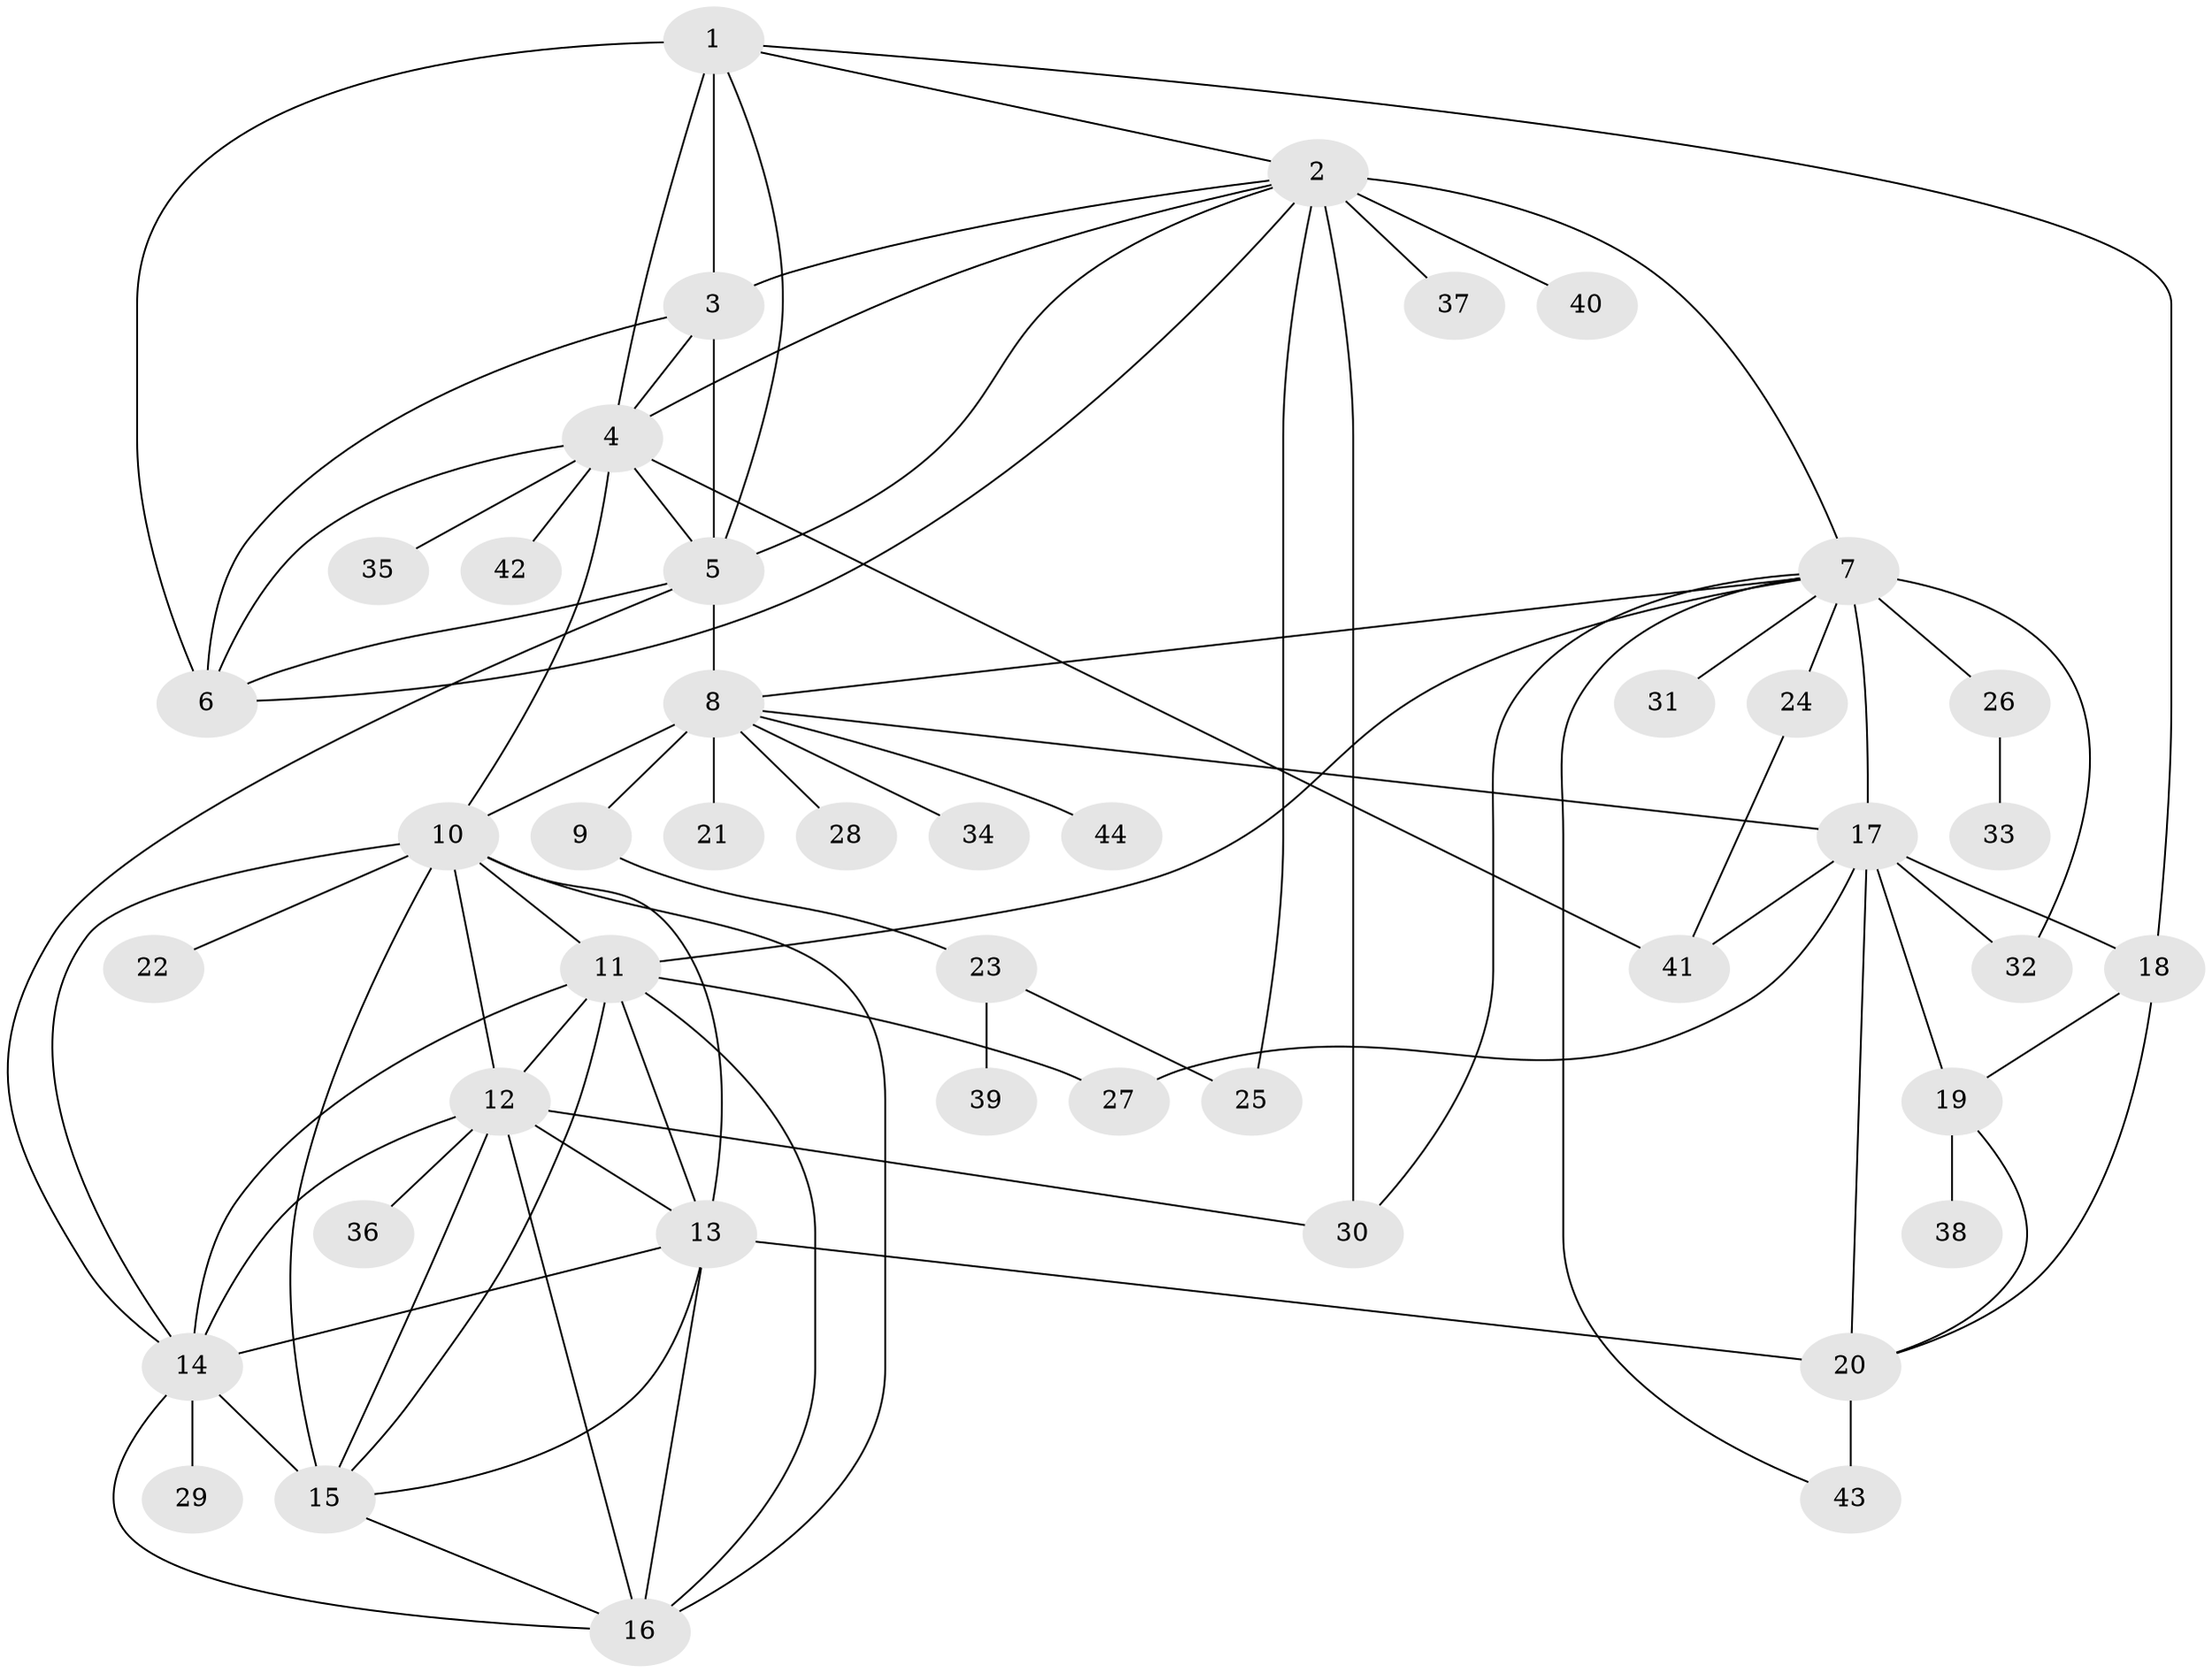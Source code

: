 // original degree distribution, {9: 0.0410958904109589, 15: 0.00684931506849315, 8: 0.03424657534246575, 7: 0.0410958904109589, 11: 0.0136986301369863, 6: 0.02054794520547945, 13: 0.0136986301369863, 10: 0.04794520547945205, 12: 0.02054794520547945, 1: 0.5684931506849316, 3: 0.0136986301369863, 4: 0.02054794520547945, 2: 0.15753424657534246}
// Generated by graph-tools (version 1.1) at 2025/52/03/04/25 22:52:27]
// undirected, 44 vertices, 86 edges
graph export_dot {
  node [color=gray90,style=filled];
  1;
  2;
  3;
  4;
  5;
  6;
  7;
  8;
  9;
  10;
  11;
  12;
  13;
  14;
  15;
  16;
  17;
  18;
  19;
  20;
  21;
  22;
  23;
  24;
  25;
  26;
  27;
  28;
  29;
  30;
  31;
  32;
  33;
  34;
  35;
  36;
  37;
  38;
  39;
  40;
  41;
  42;
  43;
  44;
  1 -- 2 [weight=1.0];
  1 -- 3 [weight=1.0];
  1 -- 4 [weight=2.0];
  1 -- 5 [weight=1.0];
  1 -- 6 [weight=1.0];
  1 -- 18 [weight=1.0];
  2 -- 3 [weight=1.0];
  2 -- 4 [weight=2.0];
  2 -- 5 [weight=1.0];
  2 -- 6 [weight=1.0];
  2 -- 7 [weight=1.0];
  2 -- 25 [weight=1.0];
  2 -- 30 [weight=4.0];
  2 -- 37 [weight=1.0];
  2 -- 40 [weight=1.0];
  3 -- 4 [weight=2.0];
  3 -- 5 [weight=1.0];
  3 -- 6 [weight=1.0];
  4 -- 5 [weight=2.0];
  4 -- 6 [weight=2.0];
  4 -- 10 [weight=1.0];
  4 -- 35 [weight=1.0];
  4 -- 41 [weight=1.0];
  4 -- 42 [weight=1.0];
  5 -- 6 [weight=1.0];
  5 -- 8 [weight=1.0];
  5 -- 14 [weight=1.0];
  7 -- 8 [weight=1.0];
  7 -- 11 [weight=1.0];
  7 -- 17 [weight=1.0];
  7 -- 24 [weight=1.0];
  7 -- 26 [weight=2.0];
  7 -- 30 [weight=1.0];
  7 -- 31 [weight=1.0];
  7 -- 32 [weight=4.0];
  7 -- 43 [weight=1.0];
  8 -- 9 [weight=6.0];
  8 -- 10 [weight=1.0];
  8 -- 17 [weight=1.0];
  8 -- 21 [weight=4.0];
  8 -- 28 [weight=3.0];
  8 -- 34 [weight=1.0];
  8 -- 44 [weight=1.0];
  9 -- 23 [weight=1.0];
  10 -- 11 [weight=1.0];
  10 -- 12 [weight=1.0];
  10 -- 13 [weight=1.0];
  10 -- 14 [weight=1.0];
  10 -- 15 [weight=1.0];
  10 -- 16 [weight=1.0];
  10 -- 22 [weight=1.0];
  11 -- 12 [weight=1.0];
  11 -- 13 [weight=1.0];
  11 -- 14 [weight=1.0];
  11 -- 15 [weight=1.0];
  11 -- 16 [weight=1.0];
  11 -- 27 [weight=1.0];
  12 -- 13 [weight=1.0];
  12 -- 14 [weight=1.0];
  12 -- 15 [weight=1.0];
  12 -- 16 [weight=1.0];
  12 -- 30 [weight=1.0];
  12 -- 36 [weight=1.0];
  13 -- 14 [weight=1.0];
  13 -- 15 [weight=1.0];
  13 -- 16 [weight=1.0];
  13 -- 20 [weight=1.0];
  14 -- 15 [weight=5.0];
  14 -- 16 [weight=1.0];
  14 -- 29 [weight=1.0];
  15 -- 16 [weight=1.0];
  17 -- 18 [weight=4.0];
  17 -- 19 [weight=4.0];
  17 -- 20 [weight=4.0];
  17 -- 27 [weight=1.0];
  17 -- 32 [weight=1.0];
  17 -- 41 [weight=2.0];
  18 -- 19 [weight=1.0];
  18 -- 20 [weight=1.0];
  19 -- 20 [weight=1.0];
  19 -- 38 [weight=1.0];
  20 -- 43 [weight=2.0];
  23 -- 25 [weight=1.0];
  23 -- 39 [weight=1.0];
  24 -- 41 [weight=1.0];
  26 -- 33 [weight=1.0];
}
